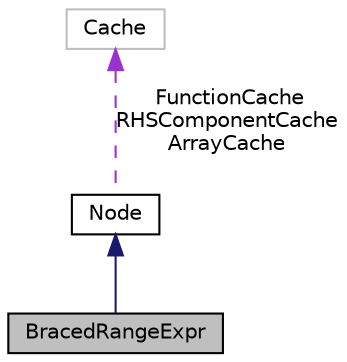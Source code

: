 digraph "BracedRangeExpr"
{
 // LATEX_PDF_SIZE
  bgcolor="transparent";
  edge [fontname="Helvetica",fontsize="10",labelfontname="Helvetica",labelfontsize="10"];
  node [fontname="Helvetica",fontsize="10",shape=record];
  Node1 [label="BracedRangeExpr",height=0.2,width=0.4,color="black", fillcolor="grey75", style="filled", fontcolor="black",tooltip=" "];
  Node2 -> Node1 [dir="back",color="midnightblue",fontsize="10",style="solid",fontname="Helvetica"];
  Node2 [label="Node",height=0.2,width=0.4,color="black",URL="$classNode.html",tooltip=" "];
  Node3 -> Node2 [dir="back",color="darkorchid3",fontsize="10",style="dashed",label=" FunctionCache\nRHSComponentCache\nArrayCache" ,fontname="Helvetica"];
  Node3 [label="Cache",height=0.2,width=0.4,color="grey75",tooltip=" "];
}
